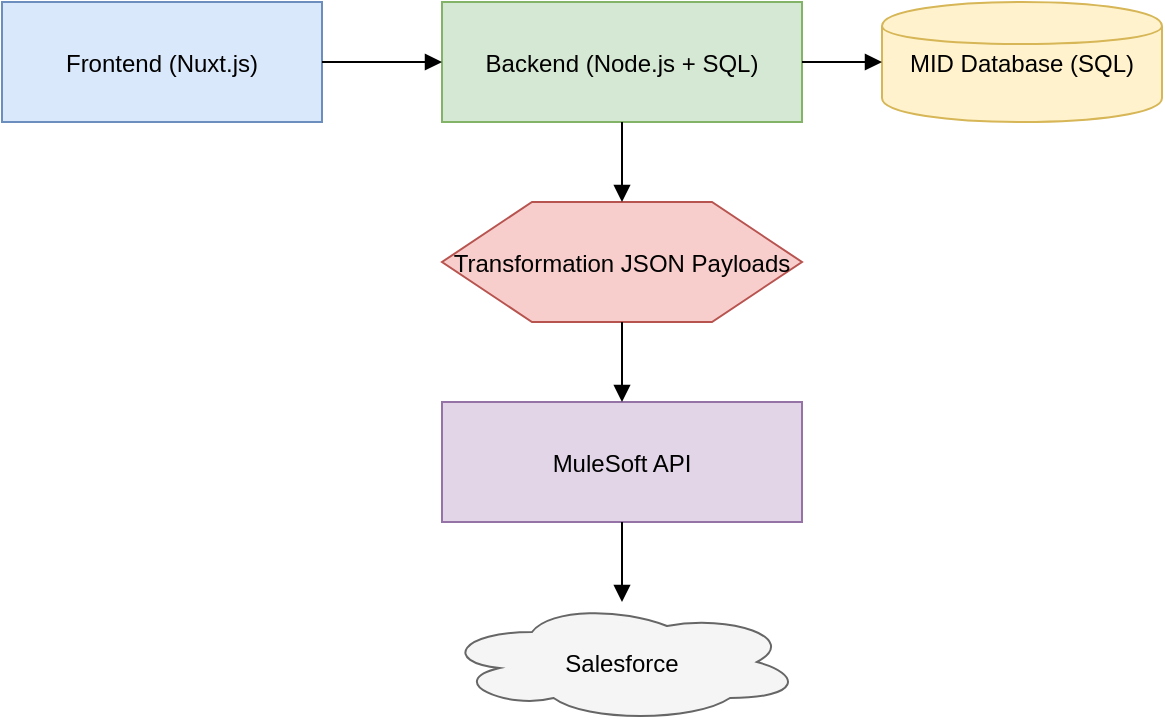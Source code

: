 
<mxfile>
  <diagram name="SDF Architecture" id="sdf-architecture">
    <mxGraphModel dx="1168" dy="714" grid="1" gridSize="10" guides="1" tooltips="1" connect="1" arrows="1" fold="1" page="1" pageScale="1" pageWidth="827" pageHeight="1169">
      <root>
        <mxCell id="0"/>
        <mxCell id="1" parent="0"/>

        <!-- Nuxt.js Frontend -->
        <mxCell id="2" value="Frontend (Nuxt.js)" style="shape=rectangle;fillColor=#dae8fc;strokeColor=#6c8ebf;" vertex="1" parent="1">
          <mxGeometry x="80" y="60" width="160" height="60" as="geometry"/>
        </mxCell>

        <!-- Backend Node.js -->
        <mxCell id="3" value="Backend (Node.js + SQL)" style="shape=rectangle;fillColor=#d5e8d4;strokeColor=#82b366;" vertex="1" parent="1">
          <mxGeometry x="300" y="60" width="180" height="60" as="geometry"/>
        </mxCell>

        <!-- SQL Database -->
        <mxCell id="4" value="MID Database (SQL)" style="shape=cylinder;fillColor=#fff2cc;strokeColor=#d6b656;" vertex="1" parent="1">
          <mxGeometry x="520" y="60" width="140" height="60" as="geometry"/>
        </mxCell>

        <!-- Data Transformation -->
        <mxCell id="5" value="Transformation JSON Payloads" style="shape=hexagon;fillColor=#f8cecc;strokeColor=#b85450;" vertex="1" parent="1">
          <mxGeometry x="300" y="160" width="180" height="60" as="geometry"/>
        </mxCell>

        <!-- MuleSoft API -->
        <mxCell id="6" value="MuleSoft API" style="shape=rectangle;fillColor=#e1d5e7;strokeColor=#9673a6;" vertex="1" parent="1">
          <mxGeometry x="300" y="260" width="180" height="60" as="geometry"/>
        </mxCell>

        <!-- Salesforce -->
        <mxCell id="7" value="Salesforce" style="shape=cloud;fillColor=#f5f5f5;strokeColor=#666666;" vertex="1" parent="1">
          <mxGeometry x="300" y="360" width="180" height="60" as="geometry"/>
        </mxCell>

        <!-- Arrows -->
        <mxCell id="8" style="endArrow=block;strokeColor=#000000;" edge="1" source="2" target="3" parent="1">
          <mxGeometry relative="1" as="geometry"/>
        </mxCell>
        <mxCell id="9" style="endArrow=block;strokeColor=#000000;" edge="1" source="3" target="4" parent="1">
          <mxGeometry relative="1" as="geometry"/>
        </mxCell>
        <mxCell id="10" style="endArrow=block;strokeColor=#000000;" edge="1" source="3" target="5" parent="1">
          <mxGeometry relative="1" as="geometry"/>
        </mxCell>
        <mxCell id="11" style="endArrow=block;strokeColor=#000000;" edge="1" source="5" target="6" parent="1">
          <mxGeometry relative="1" as="geometry"/>
        </mxCell>
        <mxCell id="12" style="endArrow=block;strokeColor=#000000;" edge="1" source="6" target="7" parent="1">
          <mxGeometry relative="1" as="geometry"/>
        </mxCell>
      </root>
    </mxGraphModel>
  </diagram>
</mxfile>